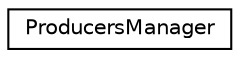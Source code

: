digraph "Graphical Class Hierarchy"
{
  edge [fontname="Helvetica",fontsize="10",labelfontname="Helvetica",labelfontsize="10"];
  node [fontname="Helvetica",fontsize="10",shape=record];
  rankdir="LR";
  Node1 [label="ProducersManager",height=0.2,width=0.4,color="black", fillcolor="white", style="filled",URL="$classProducersManager.html"];
}
